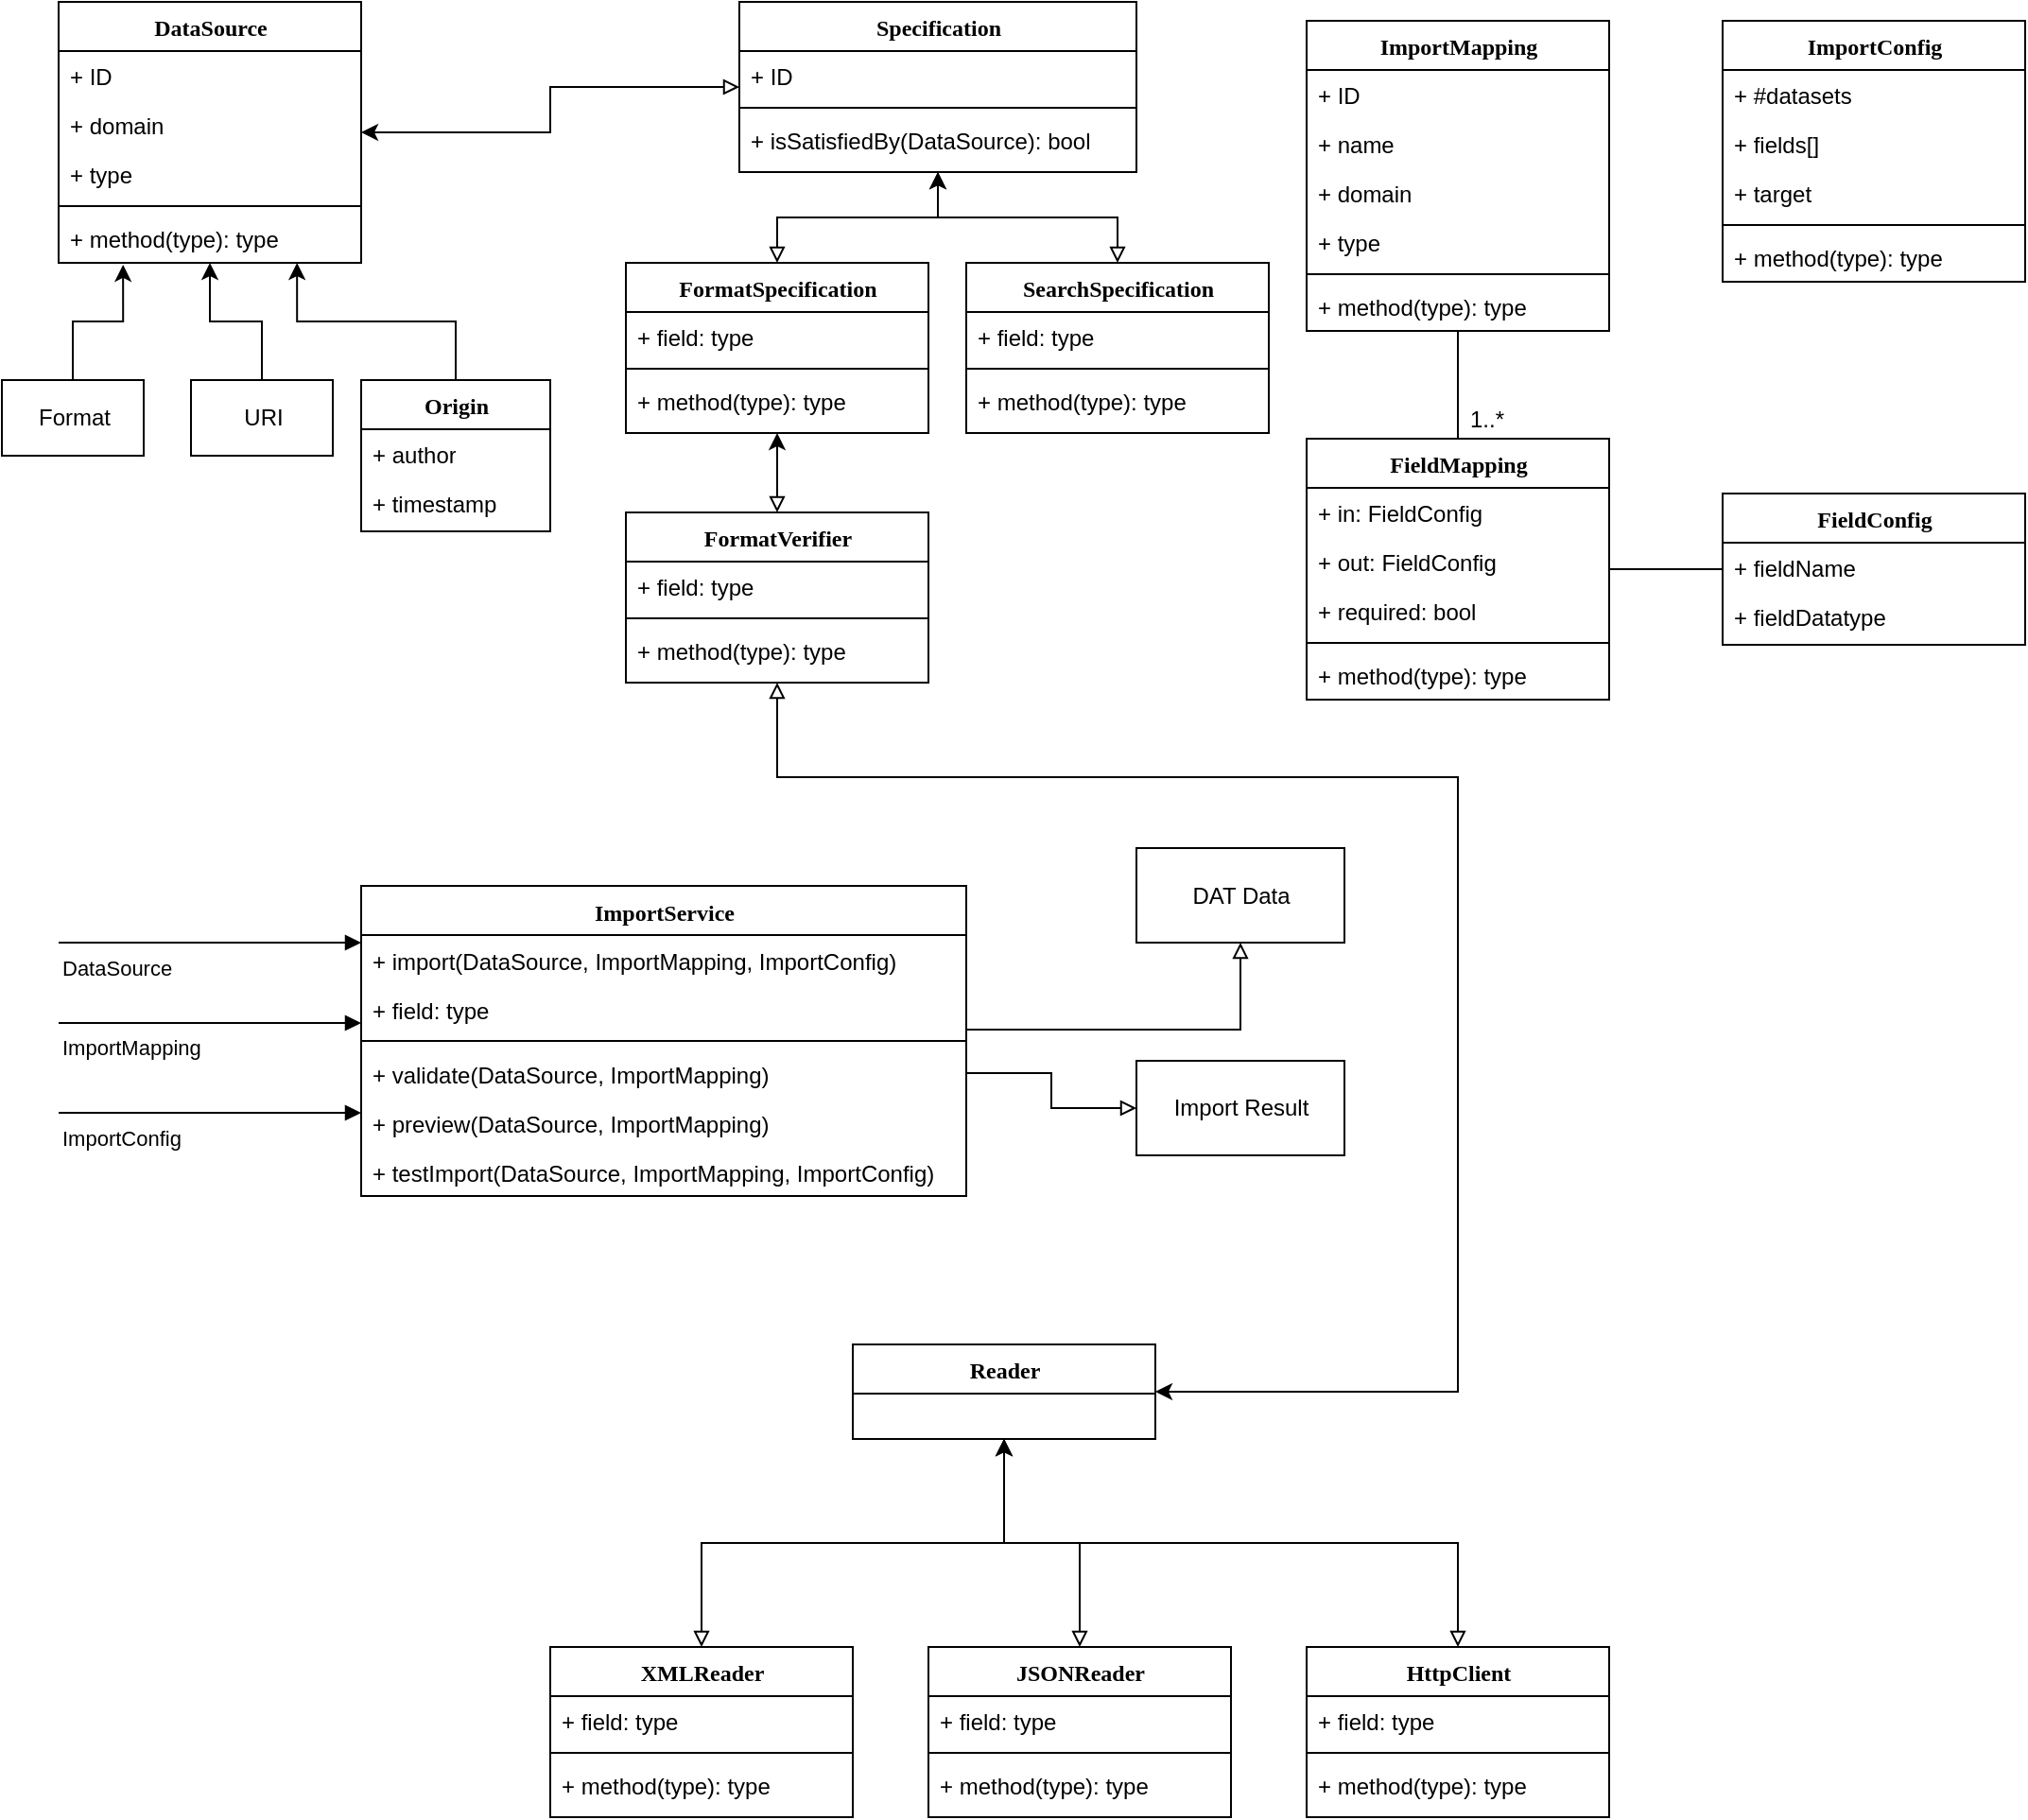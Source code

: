 <mxfile version="12.3.0" type="github" pages="1">
  <diagram name="Page-1" id="6133507b-19e7-1e82-6fc7-422aa6c4b21f">
    <mxGraphModel dx="2062" dy="1129" grid="1" gridSize="10" guides="1" tooltips="1" connect="1" arrows="1" fold="1" page="1" pageScale="1" pageWidth="1100" pageHeight="850" background="#ffffff" math="0" shadow="0">
      <root>
        <mxCell id="0"/>
        <mxCell id="1" parent="0"/>
        <mxCell id="tQbu4OHNhD7reHEDY6yL-50" value="ImportConfig" style="swimlane;html=1;fontStyle=1;align=center;verticalAlign=top;childLayout=stackLayout;horizontal=1;startSize=26;horizontalStack=0;resizeParent=1;resizeLast=0;collapsible=1;marginBottom=0;swimlaneFillColor=#ffffff;rounded=0;shadow=0;comic=0;labelBackgroundColor=none;strokeWidth=1;fillColor=none;fontFamily=Verdana;fontSize=12" parent="1" vertex="1">
          <mxGeometry x="920" y="60" width="160" height="138" as="geometry"/>
        </mxCell>
        <mxCell id="tQbu4OHNhD7reHEDY6yL-51" value="&lt;div&gt;+ #datasets&lt;/div&gt;" style="text;html=1;strokeColor=none;fillColor=none;align=left;verticalAlign=top;spacingLeft=4;spacingRight=4;whiteSpace=wrap;overflow=hidden;rotatable=0;points=[[0,0.5],[1,0.5]];portConstraint=eastwest;" parent="tQbu4OHNhD7reHEDY6yL-50" vertex="1">
          <mxGeometry y="26" width="160" height="26" as="geometry"/>
        </mxCell>
        <mxCell id="tQbu4OHNhD7reHEDY6yL-52" value="+ fields[]" style="text;html=1;strokeColor=none;fillColor=none;align=left;verticalAlign=top;spacingLeft=4;spacingRight=4;whiteSpace=wrap;overflow=hidden;rotatable=0;points=[[0,0.5],[1,0.5]];portConstraint=eastwest;" parent="tQbu4OHNhD7reHEDY6yL-50" vertex="1">
          <mxGeometry y="52" width="160" height="26" as="geometry"/>
        </mxCell>
        <mxCell id="tQbu4OHNhD7reHEDY6yL-55" value="+ target" style="text;html=1;strokeColor=none;fillColor=none;align=left;verticalAlign=top;spacingLeft=4;spacingRight=4;whiteSpace=wrap;overflow=hidden;rotatable=0;points=[[0,0.5],[1,0.5]];portConstraint=eastwest;" parent="tQbu4OHNhD7reHEDY6yL-50" vertex="1">
          <mxGeometry y="78" width="160" height="26" as="geometry"/>
        </mxCell>
        <mxCell id="tQbu4OHNhD7reHEDY6yL-53" value="" style="line;html=1;strokeWidth=1;fillColor=none;align=left;verticalAlign=middle;spacingTop=-1;spacingLeft=3;spacingRight=3;rotatable=0;labelPosition=right;points=[];portConstraint=eastwest;" parent="tQbu4OHNhD7reHEDY6yL-50" vertex="1">
          <mxGeometry y="104" width="160" height="8" as="geometry"/>
        </mxCell>
        <mxCell id="tQbu4OHNhD7reHEDY6yL-54" value="+ method(type): type" style="text;html=1;strokeColor=none;fillColor=none;align=left;verticalAlign=top;spacingLeft=4;spacingRight=4;whiteSpace=wrap;overflow=hidden;rotatable=0;points=[[0,0.5],[1,0.5]];portConstraint=eastwest;" parent="tQbu4OHNhD7reHEDY6yL-50" vertex="1">
          <mxGeometry y="112" width="160" height="26" as="geometry"/>
        </mxCell>
        <mxCell id="tQbu4OHNhD7reHEDY6yL-57" value="" style="group" parent="1" vertex="1" connectable="0">
          <mxGeometry x="700" y="60" width="380" height="359" as="geometry"/>
        </mxCell>
        <mxCell id="tQbu4OHNhD7reHEDY6yL-25" value="ImportMapping" style="swimlane;html=1;fontStyle=1;align=center;verticalAlign=top;childLayout=stackLayout;horizontal=1;startSize=26;horizontalStack=0;resizeParent=1;resizeLast=0;collapsible=1;marginBottom=0;swimlaneFillColor=#ffffff;rounded=0;shadow=0;comic=0;labelBackgroundColor=none;strokeWidth=1;fillColor=none;fontFamily=Verdana;fontSize=12" parent="tQbu4OHNhD7reHEDY6yL-57" vertex="1">
          <mxGeometry width="160" height="164" as="geometry"/>
        </mxCell>
        <mxCell id="tQbu4OHNhD7reHEDY6yL-26" value="+ ID" style="text;html=1;strokeColor=none;fillColor=none;align=left;verticalAlign=top;spacingLeft=4;spacingRight=4;whiteSpace=wrap;overflow=hidden;rotatable=0;points=[[0,0.5],[1,0.5]];portConstraint=eastwest;" parent="tQbu4OHNhD7reHEDY6yL-25" vertex="1">
          <mxGeometry y="26" width="160" height="26" as="geometry"/>
        </mxCell>
        <mxCell id="tQbu4OHNhD7reHEDY6yL-27" value="+ name" style="text;html=1;strokeColor=none;fillColor=none;align=left;verticalAlign=top;spacingLeft=4;spacingRight=4;whiteSpace=wrap;overflow=hidden;rotatable=0;points=[[0,0.5],[1,0.5]];portConstraint=eastwest;" parent="tQbu4OHNhD7reHEDY6yL-25" vertex="1">
          <mxGeometry y="52" width="160" height="26" as="geometry"/>
        </mxCell>
        <mxCell id="tQbu4OHNhD7reHEDY6yL-30" value="+ domain" style="text;html=1;strokeColor=none;fillColor=none;align=left;verticalAlign=top;spacingLeft=4;spacingRight=4;whiteSpace=wrap;overflow=hidden;rotatable=0;points=[[0,0.5],[1,0.5]];portConstraint=eastwest;" parent="tQbu4OHNhD7reHEDY6yL-25" vertex="1">
          <mxGeometry y="78" width="160" height="26" as="geometry"/>
        </mxCell>
        <mxCell id="tQbu4OHNhD7reHEDY6yL-31" value="+ type" style="text;html=1;strokeColor=none;fillColor=none;align=left;verticalAlign=top;spacingLeft=4;spacingRight=4;whiteSpace=wrap;overflow=hidden;rotatable=0;points=[[0,0.5],[1,0.5]];portConstraint=eastwest;" parent="tQbu4OHNhD7reHEDY6yL-25" vertex="1">
          <mxGeometry y="104" width="160" height="26" as="geometry"/>
        </mxCell>
        <mxCell id="tQbu4OHNhD7reHEDY6yL-28" value="" style="line;html=1;strokeWidth=1;fillColor=none;align=left;verticalAlign=middle;spacingTop=-1;spacingLeft=3;spacingRight=3;rotatable=0;labelPosition=right;points=[];portConstraint=eastwest;" parent="tQbu4OHNhD7reHEDY6yL-25" vertex="1">
          <mxGeometry y="130" width="160" height="8" as="geometry"/>
        </mxCell>
        <mxCell id="tQbu4OHNhD7reHEDY6yL-29" value="+ method(type): type" style="text;html=1;strokeColor=none;fillColor=none;align=left;verticalAlign=top;spacingLeft=4;spacingRight=4;whiteSpace=wrap;overflow=hidden;rotatable=0;points=[[0,0.5],[1,0.5]];portConstraint=eastwest;" parent="tQbu4OHNhD7reHEDY6yL-25" vertex="1">
          <mxGeometry y="138" width="160" height="26" as="geometry"/>
        </mxCell>
        <mxCell id="tQbu4OHNhD7reHEDY6yL-48" style="edgeStyle=orthogonalEdgeStyle;rounded=0;orthogonalLoop=1;jettySize=auto;html=1;endArrow=none;endFill=0;" parent="tQbu4OHNhD7reHEDY6yL-57" source="tQbu4OHNhD7reHEDY6yL-32" target="tQbu4OHNhD7reHEDY6yL-25" edge="1">
          <mxGeometry relative="1" as="geometry"/>
        </mxCell>
        <mxCell id="tQbu4OHNhD7reHEDY6yL-32" value="FieldMapping" style="swimlane;html=1;fontStyle=1;align=center;verticalAlign=top;childLayout=stackLayout;horizontal=1;startSize=26;horizontalStack=0;resizeParent=1;resizeLast=0;collapsible=1;marginBottom=0;swimlaneFillColor=#ffffff;rounded=0;shadow=0;comic=0;labelBackgroundColor=none;strokeWidth=1;fillColor=none;fontFamily=Verdana;fontSize=12" parent="tQbu4OHNhD7reHEDY6yL-57" vertex="1">
          <mxGeometry y="221" width="160" height="138" as="geometry"/>
        </mxCell>
        <mxCell id="tQbu4OHNhD7reHEDY6yL-33" value="+ in: FieldConfig" style="text;html=1;strokeColor=none;fillColor=none;align=left;verticalAlign=top;spacingLeft=4;spacingRight=4;whiteSpace=wrap;overflow=hidden;rotatable=0;points=[[0,0.5],[1,0.5]];portConstraint=eastwest;" parent="tQbu4OHNhD7reHEDY6yL-32" vertex="1">
          <mxGeometry y="26" width="160" height="26" as="geometry"/>
        </mxCell>
        <mxCell id="tQbu4OHNhD7reHEDY6yL-34" value="+ out: FieldConfig" style="text;html=1;strokeColor=none;fillColor=none;align=left;verticalAlign=top;spacingLeft=4;spacingRight=4;whiteSpace=wrap;overflow=hidden;rotatable=0;points=[[0,0.5],[1,0.5]];portConstraint=eastwest;" parent="tQbu4OHNhD7reHEDY6yL-32" vertex="1">
          <mxGeometry y="52" width="160" height="26" as="geometry"/>
        </mxCell>
        <mxCell id="tQbu4OHNhD7reHEDY6yL-37" value="+ required: bool" style="text;html=1;strokeColor=none;fillColor=none;align=left;verticalAlign=top;spacingLeft=4;spacingRight=4;whiteSpace=wrap;overflow=hidden;rotatable=0;points=[[0,0.5],[1,0.5]];portConstraint=eastwest;" parent="tQbu4OHNhD7reHEDY6yL-32" vertex="1">
          <mxGeometry y="78" width="160" height="26" as="geometry"/>
        </mxCell>
        <mxCell id="tQbu4OHNhD7reHEDY6yL-35" value="" style="line;html=1;strokeWidth=1;fillColor=none;align=left;verticalAlign=middle;spacingTop=-1;spacingLeft=3;spacingRight=3;rotatable=0;labelPosition=right;points=[];portConstraint=eastwest;" parent="tQbu4OHNhD7reHEDY6yL-32" vertex="1">
          <mxGeometry y="104" width="160" height="8" as="geometry"/>
        </mxCell>
        <mxCell id="tQbu4OHNhD7reHEDY6yL-36" value="+ method(type): type" style="text;html=1;strokeColor=none;fillColor=none;align=left;verticalAlign=top;spacingLeft=4;spacingRight=4;whiteSpace=wrap;overflow=hidden;rotatable=0;points=[[0,0.5],[1,0.5]];portConstraint=eastwest;" parent="tQbu4OHNhD7reHEDY6yL-32" vertex="1">
          <mxGeometry y="112" width="160" height="26" as="geometry"/>
        </mxCell>
        <mxCell id="tQbu4OHNhD7reHEDY6yL-38" value="FieldConfig" style="swimlane;html=1;fontStyle=1;align=center;verticalAlign=top;childLayout=stackLayout;horizontal=1;startSize=26;horizontalStack=0;resizeParent=1;resizeLast=0;collapsible=1;marginBottom=0;swimlaneFillColor=#ffffff;rounded=0;shadow=0;comic=0;labelBackgroundColor=none;strokeWidth=1;fillColor=none;fontFamily=Verdana;fontSize=12" parent="tQbu4OHNhD7reHEDY6yL-57" vertex="1">
          <mxGeometry x="220" y="250" width="160" height="80" as="geometry"/>
        </mxCell>
        <mxCell id="tQbu4OHNhD7reHEDY6yL-39" value="+ fieldName" style="text;html=1;strokeColor=none;fillColor=none;align=left;verticalAlign=top;spacingLeft=4;spacingRight=4;whiteSpace=wrap;overflow=hidden;rotatable=0;points=[[0,0.5],[1,0.5]];portConstraint=eastwest;" parent="tQbu4OHNhD7reHEDY6yL-38" vertex="1">
          <mxGeometry y="26" width="160" height="26" as="geometry"/>
        </mxCell>
        <mxCell id="tQbu4OHNhD7reHEDY6yL-40" value="+ fieldDatatype" style="text;html=1;strokeColor=none;fillColor=none;align=left;verticalAlign=top;spacingLeft=4;spacingRight=4;whiteSpace=wrap;overflow=hidden;rotatable=0;points=[[0,0.5],[1,0.5]];portConstraint=eastwest;" parent="tQbu4OHNhD7reHEDY6yL-38" vertex="1">
          <mxGeometry y="52" width="160" height="26" as="geometry"/>
        </mxCell>
        <mxCell id="tQbu4OHNhD7reHEDY6yL-47" style="edgeStyle=orthogonalEdgeStyle;rounded=0;orthogonalLoop=1;jettySize=auto;html=1;endArrow=none;endFill=0;" parent="tQbu4OHNhD7reHEDY6yL-57" source="tQbu4OHNhD7reHEDY6yL-32" target="tQbu4OHNhD7reHEDY6yL-38" edge="1">
          <mxGeometry relative="1" as="geometry"/>
        </mxCell>
        <mxCell id="tQbu4OHNhD7reHEDY6yL-49" value="1..*" style="text;html=1;align=center;verticalAlign=middle;resizable=0;points=[];;autosize=1;" parent="tQbu4OHNhD7reHEDY6yL-57" vertex="1">
          <mxGeometry x="80" y="201" width="30" height="20" as="geometry"/>
        </mxCell>
        <mxCell id="tQbu4OHNhD7reHEDY6yL-58" value="ImportService" style="swimlane;html=1;fontStyle=1;align=center;verticalAlign=top;childLayout=stackLayout;horizontal=1;startSize=26;horizontalStack=0;resizeParent=1;resizeLast=0;collapsible=1;marginBottom=0;swimlaneFillColor=#ffffff;rounded=0;shadow=0;comic=0;labelBackgroundColor=none;strokeWidth=1;fillColor=none;fontFamily=Verdana;fontSize=12" parent="1" vertex="1">
          <mxGeometry x="200" y="517.5" width="320" height="164" as="geometry"/>
        </mxCell>
        <mxCell id="tQbu4OHNhD7reHEDY6yL-65" value="+ import(DataSource, ImportMapping, ImportConfig)" style="text;html=1;strokeColor=none;fillColor=none;align=left;verticalAlign=top;spacingLeft=4;spacingRight=4;whiteSpace=wrap;overflow=hidden;rotatable=0;points=[[0,0.5],[1,0.5]];portConstraint=eastwest;" parent="tQbu4OHNhD7reHEDY6yL-58" vertex="1">
          <mxGeometry y="26" width="320" height="26" as="geometry"/>
        </mxCell>
        <mxCell id="tQbu4OHNhD7reHEDY6yL-86" value="" style="group" parent="tQbu4OHNhD7reHEDY6yL-58" vertex="1" connectable="0">
          <mxGeometry y="52" width="320" height="112" as="geometry"/>
        </mxCell>
        <mxCell id="tQbu4OHNhD7reHEDY6yL-59" value="+ field: type" style="text;html=1;strokeColor=none;fillColor=none;align=left;verticalAlign=top;spacingLeft=4;spacingRight=4;whiteSpace=wrap;overflow=hidden;rotatable=0;points=[[0,0.5],[1,0.5]];portConstraint=eastwest;" parent="tQbu4OHNhD7reHEDY6yL-86" vertex="1">
          <mxGeometry width="320" height="26" as="geometry"/>
        </mxCell>
        <mxCell id="tQbu4OHNhD7reHEDY6yL-61" value="" style="line;html=1;strokeWidth=1;fillColor=none;align=left;verticalAlign=middle;spacingTop=-1;spacingLeft=3;spacingRight=3;rotatable=0;labelPosition=right;points=[];portConstraint=eastwest;" parent="tQbu4OHNhD7reHEDY6yL-86" vertex="1">
          <mxGeometry y="26" width="320" height="8" as="geometry"/>
        </mxCell>
        <mxCell id="tQbu4OHNhD7reHEDY6yL-62" value="+ validate(DataSource, ImportMapping)" style="text;html=1;strokeColor=none;fillColor=none;align=left;verticalAlign=top;spacingLeft=4;spacingRight=4;whiteSpace=wrap;overflow=hidden;rotatable=0;points=[[0,0.5],[1,0.5]];portConstraint=eastwest;" parent="tQbu4OHNhD7reHEDY6yL-86" vertex="1">
          <mxGeometry y="34" width="320" height="26" as="geometry"/>
        </mxCell>
        <mxCell id="tQbu4OHNhD7reHEDY6yL-63" value="+ preview(DataSource, ImportMapping)" style="text;html=1;strokeColor=none;fillColor=none;align=left;verticalAlign=top;spacingLeft=4;spacingRight=4;whiteSpace=wrap;overflow=hidden;rotatable=0;points=[[0,0.5],[1,0.5]];portConstraint=eastwest;" parent="tQbu4OHNhD7reHEDY6yL-86" vertex="1">
          <mxGeometry y="60" width="320" height="26" as="geometry"/>
        </mxCell>
        <mxCell id="tQbu4OHNhD7reHEDY6yL-64" value="+ testImport(DataSource, ImportMapping, ImportConfig)" style="text;html=1;strokeColor=none;fillColor=none;align=left;verticalAlign=top;spacingLeft=4;spacingRight=4;whiteSpace=wrap;overflow=hidden;rotatable=0;points=[[0,0.5],[1,0.5]];portConstraint=eastwest;" parent="tQbu4OHNhD7reHEDY6yL-86" vertex="1">
          <mxGeometry y="86" width="320" height="26" as="geometry"/>
        </mxCell>
        <mxCell id="tQbu4OHNhD7reHEDY6yL-66" value="DataSource" style="endArrow=block;endFill=1;html=1;edgeStyle=orthogonalEdgeStyle;align=left;verticalAlign=top;" parent="1" edge="1">
          <mxGeometry x="-1" relative="1" as="geometry">
            <mxPoint x="40" y="547.5" as="sourcePoint"/>
            <mxPoint x="200" y="547.5" as="targetPoint"/>
          </mxGeometry>
        </mxCell>
        <mxCell id="tQbu4OHNhD7reHEDY6yL-68" value="ImportMapping" style="endArrow=block;endFill=1;html=1;edgeStyle=orthogonalEdgeStyle;align=left;verticalAlign=top;" parent="1" edge="1">
          <mxGeometry x="-1" relative="1" as="geometry">
            <mxPoint x="40" y="590" as="sourcePoint"/>
            <mxPoint x="200" y="590" as="targetPoint"/>
          </mxGeometry>
        </mxCell>
        <mxCell id="tQbu4OHNhD7reHEDY6yL-70" value="ImportConfig" style="endArrow=block;endFill=1;html=1;edgeStyle=orthogonalEdgeStyle;align=left;verticalAlign=top;" parent="1" edge="1">
          <mxGeometry x="-1" relative="1" as="geometry">
            <mxPoint x="40" y="637.5" as="sourcePoint"/>
            <mxPoint x="200" y="637.5" as="targetPoint"/>
          </mxGeometry>
        </mxCell>
        <mxCell id="tQbu4OHNhD7reHEDY6yL-79" style="edgeStyle=orthogonalEdgeStyle;rounded=0;orthogonalLoop=1;jettySize=auto;html=1;endArrow=none;endFill=0;entryX=1;entryY=-0.25;entryDx=0;entryDy=0;entryPerimeter=0;startArrow=block;startFill=0;comic=0;strokeWidth=1;" parent="1" source="tQbu4OHNhD7reHEDY6yL-72" target="tQbu4OHNhD7reHEDY6yL-61" edge="1">
          <mxGeometry relative="1" as="geometry"/>
        </mxCell>
        <mxCell id="tQbu4OHNhD7reHEDY6yL-72" value="DAT Data" style="html=1;" parent="1" vertex="1">
          <mxGeometry x="610" y="497.5" width="110" height="50" as="geometry"/>
        </mxCell>
        <mxCell id="tQbu4OHNhD7reHEDY6yL-77" style="edgeStyle=orthogonalEdgeStyle;rounded=0;orthogonalLoop=1;jettySize=auto;html=1;endArrow=none;endFill=0;startArrow=block;startFill=0;entryX=1;entryY=0.5;entryDx=0;entryDy=0;" parent="1" source="tQbu4OHNhD7reHEDY6yL-73" target="tQbu4OHNhD7reHEDY6yL-62" edge="1">
          <mxGeometry relative="1" as="geometry"/>
        </mxCell>
        <mxCell id="tQbu4OHNhD7reHEDY6yL-73" value="Import Result" style="html=1;" parent="1" vertex="1">
          <mxGeometry x="610" y="610" width="110" height="50" as="geometry"/>
        </mxCell>
        <mxCell id="tQbu4OHNhD7reHEDY6yL-80" value="Reader" style="swimlane;html=1;fontStyle=1;align=center;verticalAlign=top;childLayout=stackLayout;horizontal=1;startSize=26;horizontalStack=0;resizeParent=1;resizeLast=0;collapsible=1;marginBottom=0;swimlaneFillColor=#ffffff;rounded=0;shadow=0;comic=0;labelBackgroundColor=none;strokeWidth=1;fillColor=none;fontFamily=Verdana;fontSize=12" parent="1" vertex="1">
          <mxGeometry x="460" y="760" width="160" height="50" as="geometry"/>
        </mxCell>
        <mxCell id="tQbu4OHNhD7reHEDY6yL-103" style="edgeStyle=orthogonalEdgeStyle;rounded=0;comic=0;orthogonalLoop=1;jettySize=auto;html=1;startArrow=block;startFill=0;endArrow=classic;endFill=1;strokeWidth=1;" parent="1" source="tQbu4OHNhD7reHEDY6yL-90" target="tQbu4OHNhD7reHEDY6yL-80" edge="1">
          <mxGeometry relative="1" as="geometry"/>
        </mxCell>
        <mxCell id="tQbu4OHNhD7reHEDY6yL-90" value="XMLReader" style="swimlane;html=1;fontStyle=1;align=center;verticalAlign=top;childLayout=stackLayout;horizontal=1;startSize=26;horizontalStack=0;resizeParent=1;resizeLast=0;collapsible=1;marginBottom=0;swimlaneFillColor=#ffffff;rounded=0;shadow=0;comic=0;labelBackgroundColor=none;strokeWidth=1;fillColor=none;fontFamily=Verdana;fontSize=12" parent="1" vertex="1">
          <mxGeometry x="300" y="920" width="160" height="90" as="geometry"/>
        </mxCell>
        <mxCell id="tQbu4OHNhD7reHEDY6yL-92" value="+ field: type" style="text;html=1;strokeColor=none;fillColor=none;align=left;verticalAlign=top;spacingLeft=4;spacingRight=4;whiteSpace=wrap;overflow=hidden;rotatable=0;points=[[0,0.5],[1,0.5]];portConstraint=eastwest;" parent="tQbu4OHNhD7reHEDY6yL-90" vertex="1">
          <mxGeometry y="26" width="160" height="26" as="geometry"/>
        </mxCell>
        <mxCell id="tQbu4OHNhD7reHEDY6yL-94" value="" style="line;html=1;strokeWidth=1;fillColor=none;align=left;verticalAlign=middle;spacingTop=-1;spacingLeft=3;spacingRight=3;rotatable=0;labelPosition=right;points=[];portConstraint=eastwest;" parent="tQbu4OHNhD7reHEDY6yL-90" vertex="1">
          <mxGeometry y="52" width="160" height="8" as="geometry"/>
        </mxCell>
        <mxCell id="tQbu4OHNhD7reHEDY6yL-95" value="+ method(type): type" style="text;html=1;strokeColor=none;fillColor=none;align=left;verticalAlign=top;spacingLeft=4;spacingRight=4;whiteSpace=wrap;overflow=hidden;rotatable=0;points=[[0,0.5],[1,0.5]];portConstraint=eastwest;" parent="tQbu4OHNhD7reHEDY6yL-90" vertex="1">
          <mxGeometry y="60" width="160" height="26" as="geometry"/>
        </mxCell>
        <mxCell id="tQbu4OHNhD7reHEDY6yL-102" style="edgeStyle=orthogonalEdgeStyle;rounded=0;comic=0;orthogonalLoop=1;jettySize=auto;html=1;startArrow=block;startFill=0;endArrow=classic;endFill=1;strokeWidth=1;" parent="1" source="tQbu4OHNhD7reHEDY6yL-97" target="tQbu4OHNhD7reHEDY6yL-80" edge="1">
          <mxGeometry relative="1" as="geometry"/>
        </mxCell>
        <mxCell id="tQbu4OHNhD7reHEDY6yL-97" value="JSONReader" style="swimlane;html=1;fontStyle=1;align=center;verticalAlign=top;childLayout=stackLayout;horizontal=1;startSize=26;horizontalStack=0;resizeParent=1;resizeLast=0;collapsible=1;marginBottom=0;swimlaneFillColor=#ffffff;rounded=0;shadow=0;comic=0;labelBackgroundColor=none;strokeWidth=1;fillColor=none;fontFamily=Verdana;fontSize=12" parent="1" vertex="1">
          <mxGeometry x="500" y="920" width="160" height="90" as="geometry"/>
        </mxCell>
        <mxCell id="tQbu4OHNhD7reHEDY6yL-98" value="+ field: type" style="text;html=1;strokeColor=none;fillColor=none;align=left;verticalAlign=top;spacingLeft=4;spacingRight=4;whiteSpace=wrap;overflow=hidden;rotatable=0;points=[[0,0.5],[1,0.5]];portConstraint=eastwest;" parent="tQbu4OHNhD7reHEDY6yL-97" vertex="1">
          <mxGeometry y="26" width="160" height="26" as="geometry"/>
        </mxCell>
        <mxCell id="tQbu4OHNhD7reHEDY6yL-99" value="" style="line;html=1;strokeWidth=1;fillColor=none;align=left;verticalAlign=middle;spacingTop=-1;spacingLeft=3;spacingRight=3;rotatable=0;labelPosition=right;points=[];portConstraint=eastwest;" parent="tQbu4OHNhD7reHEDY6yL-97" vertex="1">
          <mxGeometry y="52" width="160" height="8" as="geometry"/>
        </mxCell>
        <mxCell id="tQbu4OHNhD7reHEDY6yL-100" value="+ method(type): type" style="text;html=1;strokeColor=none;fillColor=none;align=left;verticalAlign=top;spacingLeft=4;spacingRight=4;whiteSpace=wrap;overflow=hidden;rotatable=0;points=[[0,0.5],[1,0.5]];portConstraint=eastwest;" parent="tQbu4OHNhD7reHEDY6yL-97" vertex="1">
          <mxGeometry y="60" width="160" height="26" as="geometry"/>
        </mxCell>
        <mxCell id="tQbu4OHNhD7reHEDY6yL-110" style="edgeStyle=orthogonalEdgeStyle;rounded=0;comic=0;orthogonalLoop=1;jettySize=auto;html=1;startArrow=block;startFill=0;endArrow=classic;endFill=1;strokeWidth=1;exitX=0.5;exitY=0;exitDx=0;exitDy=0;" parent="1" source="tQbu4OHNhD7reHEDY6yL-104" target="tQbu4OHNhD7reHEDY6yL-80" edge="1">
          <mxGeometry relative="1" as="geometry"/>
        </mxCell>
        <mxCell id="tQbu4OHNhD7reHEDY6yL-104" value="HttpClient" style="swimlane;html=1;fontStyle=1;align=center;verticalAlign=top;childLayout=stackLayout;horizontal=1;startSize=26;horizontalStack=0;resizeParent=1;resizeLast=0;collapsible=1;marginBottom=0;swimlaneFillColor=#ffffff;rounded=0;shadow=0;comic=0;labelBackgroundColor=none;strokeWidth=1;fillColor=none;fontFamily=Verdana;fontSize=12" parent="1" vertex="1">
          <mxGeometry x="700" y="920" width="160" height="90" as="geometry"/>
        </mxCell>
        <mxCell id="tQbu4OHNhD7reHEDY6yL-105" value="+ field: type" style="text;html=1;strokeColor=none;fillColor=none;align=left;verticalAlign=top;spacingLeft=4;spacingRight=4;whiteSpace=wrap;overflow=hidden;rotatable=0;points=[[0,0.5],[1,0.5]];portConstraint=eastwest;" parent="tQbu4OHNhD7reHEDY6yL-104" vertex="1">
          <mxGeometry y="26" width="160" height="26" as="geometry"/>
        </mxCell>
        <mxCell id="tQbu4OHNhD7reHEDY6yL-106" value="" style="line;html=1;strokeWidth=1;fillColor=none;align=left;verticalAlign=middle;spacingTop=-1;spacingLeft=3;spacingRight=3;rotatable=0;labelPosition=right;points=[];portConstraint=eastwest;" parent="tQbu4OHNhD7reHEDY6yL-104" vertex="1">
          <mxGeometry y="52" width="160" height="8" as="geometry"/>
        </mxCell>
        <mxCell id="tQbu4OHNhD7reHEDY6yL-107" value="+ method(type): type" style="text;html=1;strokeColor=none;fillColor=none;align=left;verticalAlign=top;spacingLeft=4;spacingRight=4;whiteSpace=wrap;overflow=hidden;rotatable=0;points=[[0,0.5],[1,0.5]];portConstraint=eastwest;" parent="tQbu4OHNhD7reHEDY6yL-104" vertex="1">
          <mxGeometry y="60" width="160" height="26" as="geometry"/>
        </mxCell>
        <mxCell id="tQbu4OHNhD7reHEDY6yL-2" value="&lt;div&gt;DataSource&lt;/div&gt;" style="swimlane;html=1;fontStyle=1;align=center;verticalAlign=top;childLayout=stackLayout;horizontal=1;startSize=26;horizontalStack=0;resizeParent=1;resizeLast=0;collapsible=1;marginBottom=0;swimlaneFillColor=#ffffff;rounded=0;shadow=0;comic=0;labelBackgroundColor=none;strokeWidth=1;fillColor=none;fontFamily=Verdana;fontSize=12" parent="1" vertex="1">
          <mxGeometry x="40" y="50" width="160" height="138" as="geometry"/>
        </mxCell>
        <mxCell id="tQbu4OHNhD7reHEDY6yL-3" value="+ ID" style="text;html=1;strokeColor=none;fillColor=none;align=left;verticalAlign=top;spacingLeft=4;spacingRight=4;whiteSpace=wrap;overflow=hidden;rotatable=0;points=[[0,0.5],[1,0.5]];portConstraint=eastwest;" parent="tQbu4OHNhD7reHEDY6yL-2" vertex="1">
          <mxGeometry y="26" width="160" height="26" as="geometry"/>
        </mxCell>
        <mxCell id="tQbu4OHNhD7reHEDY6yL-4" value="+ domain" style="text;html=1;strokeColor=none;fillColor=none;align=left;verticalAlign=top;spacingLeft=4;spacingRight=4;whiteSpace=wrap;overflow=hidden;rotatable=0;points=[[0,0.5],[1,0.5]];portConstraint=eastwest;" parent="tQbu4OHNhD7reHEDY6yL-2" vertex="1">
          <mxGeometry y="52" width="160" height="26" as="geometry"/>
        </mxCell>
        <mxCell id="tQbu4OHNhD7reHEDY6yL-7" value="+ type" style="text;html=1;strokeColor=none;fillColor=none;align=left;verticalAlign=top;spacingLeft=4;spacingRight=4;whiteSpace=wrap;overflow=hidden;rotatable=0;points=[[0,0.5],[1,0.5]];portConstraint=eastwest;" parent="tQbu4OHNhD7reHEDY6yL-2" vertex="1">
          <mxGeometry y="78" width="160" height="26" as="geometry"/>
        </mxCell>
        <mxCell id="tQbu4OHNhD7reHEDY6yL-5" value="" style="line;html=1;strokeWidth=1;fillColor=none;align=left;verticalAlign=middle;spacingTop=-1;spacingLeft=3;spacingRight=3;rotatable=0;labelPosition=right;points=[];portConstraint=eastwest;" parent="tQbu4OHNhD7reHEDY6yL-2" vertex="1">
          <mxGeometry y="104" width="160" height="8" as="geometry"/>
        </mxCell>
        <mxCell id="tQbu4OHNhD7reHEDY6yL-6" value="+ method(type): type" style="text;html=1;strokeColor=none;fillColor=none;align=left;verticalAlign=top;spacingLeft=4;spacingRight=4;whiteSpace=wrap;overflow=hidden;rotatable=0;points=[[0,0.5],[1,0.5]];portConstraint=eastwest;" parent="tQbu4OHNhD7reHEDY6yL-2" vertex="1">
          <mxGeometry y="112" width="160" height="26" as="geometry"/>
        </mxCell>
        <mxCell id="tQbu4OHNhD7reHEDY6yL-16" style="edgeStyle=orthogonalEdgeStyle;rounded=0;orthogonalLoop=1;jettySize=auto;html=1;entryX=0.213;entryY=1.038;entryDx=0;entryDy=0;entryPerimeter=0;" parent="1" source="tQbu4OHNhD7reHEDY6yL-10" target="tQbu4OHNhD7reHEDY6yL-6" edge="1">
          <mxGeometry relative="1" as="geometry"/>
        </mxCell>
        <mxCell id="tQbu4OHNhD7reHEDY6yL-10" value="Format" style="html=1;" parent="1" vertex="1">
          <mxGeometry x="10" y="250" width="75" height="40" as="geometry"/>
        </mxCell>
        <mxCell id="tQbu4OHNhD7reHEDY6yL-15" style="edgeStyle=orthogonalEdgeStyle;rounded=0;orthogonalLoop=1;jettySize=auto;html=1;" parent="1" source="tQbu4OHNhD7reHEDY6yL-14" target="tQbu4OHNhD7reHEDY6yL-2" edge="1">
          <mxGeometry relative="1" as="geometry"/>
        </mxCell>
        <mxCell id="tQbu4OHNhD7reHEDY6yL-14" value="URI" style="html=1;" parent="1" vertex="1">
          <mxGeometry x="110" y="250" width="75" height="40" as="geometry"/>
        </mxCell>
        <mxCell id="tQbu4OHNhD7reHEDY6yL-24" style="edgeStyle=orthogonalEdgeStyle;rounded=0;orthogonalLoop=1;jettySize=auto;html=1;entryX=0.788;entryY=1;entryDx=0;entryDy=0;entryPerimeter=0;" parent="1" source="tQbu4OHNhD7reHEDY6yL-19" target="tQbu4OHNhD7reHEDY6yL-6" edge="1">
          <mxGeometry relative="1" as="geometry"/>
        </mxCell>
        <mxCell id="tQbu4OHNhD7reHEDY6yL-19" value="Origin" style="swimlane;html=1;fontStyle=1;align=center;verticalAlign=top;childLayout=stackLayout;horizontal=1;startSize=26;horizontalStack=0;resizeParent=1;resizeLast=0;collapsible=1;marginBottom=0;swimlaneFillColor=#ffffff;rounded=0;shadow=0;comic=0;labelBackgroundColor=none;strokeWidth=1;fillColor=none;fontFamily=Verdana;fontSize=12" parent="1" vertex="1">
          <mxGeometry x="200" y="250" width="100" height="80" as="geometry"/>
        </mxCell>
        <mxCell id="tQbu4OHNhD7reHEDY6yL-20" value="+ author" style="text;html=1;strokeColor=none;fillColor=none;align=left;verticalAlign=top;spacingLeft=4;spacingRight=4;whiteSpace=wrap;overflow=hidden;rotatable=0;points=[[0,0.5],[1,0.5]];portConstraint=eastwest;" parent="tQbu4OHNhD7reHEDY6yL-19" vertex="1">
          <mxGeometry y="26" width="100" height="26" as="geometry"/>
        </mxCell>
        <mxCell id="tQbu4OHNhD7reHEDY6yL-21" value="+ timestamp" style="text;html=1;strokeColor=none;fillColor=none;align=left;verticalAlign=top;spacingLeft=4;spacingRight=4;whiteSpace=wrap;overflow=hidden;rotatable=0;points=[[0,0.5],[1,0.5]];portConstraint=eastwest;" parent="tQbu4OHNhD7reHEDY6yL-19" vertex="1">
          <mxGeometry y="52" width="100" height="26" as="geometry"/>
        </mxCell>
        <mxCell id="tQbu4OHNhD7reHEDY6yL-137" style="edgeStyle=orthogonalEdgeStyle;rounded=0;comic=0;orthogonalLoop=1;jettySize=auto;html=1;startArrow=block;startFill=0;endArrow=classic;endFill=1;strokeWidth=1;" parent="1" source="tQbu4OHNhD7reHEDY6yL-131" target="tQbu4OHNhD7reHEDY6yL-2" edge="1">
          <mxGeometry relative="1" as="geometry"/>
        </mxCell>
        <mxCell id="tQbu4OHNhD7reHEDY6yL-131" value="Specification" style="swimlane;html=1;fontStyle=1;align=center;verticalAlign=top;childLayout=stackLayout;horizontal=1;startSize=26;horizontalStack=0;resizeParent=1;resizeLast=0;collapsible=1;marginBottom=0;swimlaneFillColor=#ffffff;rounded=0;shadow=0;comic=0;labelBackgroundColor=none;strokeWidth=1;fillColor=none;fontFamily=Verdana;fontSize=12" parent="1" vertex="1">
          <mxGeometry x="400" y="50" width="210" height="90" as="geometry"/>
        </mxCell>
        <mxCell id="tQbu4OHNhD7reHEDY6yL-132" value="+ ID" style="text;html=1;strokeColor=none;fillColor=none;align=left;verticalAlign=top;spacingLeft=4;spacingRight=4;whiteSpace=wrap;overflow=hidden;rotatable=0;points=[[0,0.5],[1,0.5]];portConstraint=eastwest;" parent="tQbu4OHNhD7reHEDY6yL-131" vertex="1">
          <mxGeometry y="26" width="210" height="26" as="geometry"/>
        </mxCell>
        <mxCell id="tQbu4OHNhD7reHEDY6yL-135" value="" style="line;html=1;strokeWidth=1;fillColor=none;align=left;verticalAlign=middle;spacingTop=-1;spacingLeft=3;spacingRight=3;rotatable=0;labelPosition=right;points=[];portConstraint=eastwest;" parent="tQbu4OHNhD7reHEDY6yL-131" vertex="1">
          <mxGeometry y="52" width="210" height="8" as="geometry"/>
        </mxCell>
        <mxCell id="tQbu4OHNhD7reHEDY6yL-136" value="+ isSatisfiedBy(DataSource): bool" style="text;html=1;strokeColor=none;fillColor=none;align=left;verticalAlign=top;spacingLeft=4;spacingRight=4;whiteSpace=wrap;overflow=hidden;rotatable=0;points=[[0,0.5],[1,0.5]];portConstraint=eastwest;" parent="tQbu4OHNhD7reHEDY6yL-131" vertex="1">
          <mxGeometry y="60" width="210" height="26" as="geometry"/>
        </mxCell>
        <mxCell id="tQbu4OHNhD7reHEDY6yL-142" style="edgeStyle=orthogonalEdgeStyle;rounded=0;comic=0;orthogonalLoop=1;jettySize=auto;html=1;startArrow=block;startFill=0;endArrow=classic;endFill=1;strokeWidth=1;" parent="1" source="tQbu4OHNhD7reHEDY6yL-138" target="tQbu4OHNhD7reHEDY6yL-131" edge="1">
          <mxGeometry relative="1" as="geometry"/>
        </mxCell>
        <mxCell id="tQbu4OHNhD7reHEDY6yL-138" value="FormatSpecification" style="swimlane;html=1;fontStyle=1;align=center;verticalAlign=top;childLayout=stackLayout;horizontal=1;startSize=26;horizontalStack=0;resizeParent=1;resizeLast=0;collapsible=1;marginBottom=0;swimlaneFillColor=#ffffff;rounded=0;shadow=0;comic=0;labelBackgroundColor=none;strokeWidth=1;fillColor=none;fontFamily=Verdana;fontSize=12" parent="1" vertex="1">
          <mxGeometry x="340" y="188" width="160" height="90" as="geometry"/>
        </mxCell>
        <mxCell id="tQbu4OHNhD7reHEDY6yL-139" value="+ field: type" style="text;html=1;strokeColor=none;fillColor=none;align=left;verticalAlign=top;spacingLeft=4;spacingRight=4;whiteSpace=wrap;overflow=hidden;rotatable=0;points=[[0,0.5],[1,0.5]];portConstraint=eastwest;" parent="tQbu4OHNhD7reHEDY6yL-138" vertex="1">
          <mxGeometry y="26" width="160" height="26" as="geometry"/>
        </mxCell>
        <mxCell id="tQbu4OHNhD7reHEDY6yL-140" value="" style="line;html=1;strokeWidth=1;fillColor=none;align=left;verticalAlign=middle;spacingTop=-1;spacingLeft=3;spacingRight=3;rotatable=0;labelPosition=right;points=[];portConstraint=eastwest;" parent="tQbu4OHNhD7reHEDY6yL-138" vertex="1">
          <mxGeometry y="52" width="160" height="8" as="geometry"/>
        </mxCell>
        <mxCell id="tQbu4OHNhD7reHEDY6yL-141" value="+ method(type): type" style="text;html=1;strokeColor=none;fillColor=none;align=left;verticalAlign=top;spacingLeft=4;spacingRight=4;whiteSpace=wrap;overflow=hidden;rotatable=0;points=[[0,0.5],[1,0.5]];portConstraint=eastwest;" parent="tQbu4OHNhD7reHEDY6yL-138" vertex="1">
          <mxGeometry y="60" width="160" height="26" as="geometry"/>
        </mxCell>
        <mxCell id="tQbu4OHNhD7reHEDY6yL-147" style="edgeStyle=orthogonalEdgeStyle;rounded=0;comic=0;orthogonalLoop=1;jettySize=auto;html=1;startArrow=block;startFill=0;endArrow=classic;endFill=1;strokeWidth=1;" parent="1" source="tQbu4OHNhD7reHEDY6yL-143" target="tQbu4OHNhD7reHEDY6yL-131" edge="1">
          <mxGeometry relative="1" as="geometry"/>
        </mxCell>
        <mxCell id="tQbu4OHNhD7reHEDY6yL-143" value="SearchSpecification" style="swimlane;html=1;fontStyle=1;align=center;verticalAlign=top;childLayout=stackLayout;horizontal=1;startSize=26;horizontalStack=0;resizeParent=1;resizeLast=0;collapsible=1;marginBottom=0;swimlaneFillColor=#ffffff;rounded=0;shadow=0;comic=0;labelBackgroundColor=none;strokeWidth=1;fillColor=none;fontFamily=Verdana;fontSize=12" parent="1" vertex="1">
          <mxGeometry x="520" y="188" width="160" height="90" as="geometry"/>
        </mxCell>
        <mxCell id="tQbu4OHNhD7reHEDY6yL-144" value="+ field: type" style="text;html=1;strokeColor=none;fillColor=none;align=left;verticalAlign=top;spacingLeft=4;spacingRight=4;whiteSpace=wrap;overflow=hidden;rotatable=0;points=[[0,0.5],[1,0.5]];portConstraint=eastwest;" parent="tQbu4OHNhD7reHEDY6yL-143" vertex="1">
          <mxGeometry y="26" width="160" height="26" as="geometry"/>
        </mxCell>
        <mxCell id="tQbu4OHNhD7reHEDY6yL-145" value="" style="line;html=1;strokeWidth=1;fillColor=none;align=left;verticalAlign=middle;spacingTop=-1;spacingLeft=3;spacingRight=3;rotatable=0;labelPosition=right;points=[];portConstraint=eastwest;" parent="tQbu4OHNhD7reHEDY6yL-143" vertex="1">
          <mxGeometry y="52" width="160" height="8" as="geometry"/>
        </mxCell>
        <mxCell id="tQbu4OHNhD7reHEDY6yL-146" value="+ method(type): type" style="text;html=1;strokeColor=none;fillColor=none;align=left;verticalAlign=top;spacingLeft=4;spacingRight=4;whiteSpace=wrap;overflow=hidden;rotatable=0;points=[[0,0.5],[1,0.5]];portConstraint=eastwest;" parent="tQbu4OHNhD7reHEDY6yL-143" vertex="1">
          <mxGeometry y="60" width="160" height="26" as="geometry"/>
        </mxCell>
        <mxCell id="tQbu4OHNhD7reHEDY6yL-152" style="edgeStyle=orthogonalEdgeStyle;rounded=0;comic=0;orthogonalLoop=1;jettySize=auto;html=1;startArrow=block;startFill=0;endArrow=classic;endFill=1;strokeWidth=1;" parent="1" source="tQbu4OHNhD7reHEDY6yL-148" target="tQbu4OHNhD7reHEDY6yL-138" edge="1">
          <mxGeometry relative="1" as="geometry"/>
        </mxCell>
        <mxCell id="tQbu4OHNhD7reHEDY6yL-153" style="edgeStyle=orthogonalEdgeStyle;rounded=0;comic=0;orthogonalLoop=1;jettySize=auto;html=1;startArrow=block;startFill=0;endArrow=classic;endFill=1;strokeWidth=1;" parent="1" source="tQbu4OHNhD7reHEDY6yL-148" target="tQbu4OHNhD7reHEDY6yL-80" edge="1">
          <mxGeometry relative="1" as="geometry">
            <Array as="points">
              <mxPoint x="420" y="460"/>
              <mxPoint x="780" y="460"/>
              <mxPoint x="780" y="785"/>
            </Array>
          </mxGeometry>
        </mxCell>
        <mxCell id="tQbu4OHNhD7reHEDY6yL-148" value="FormatVerifier" style="swimlane;html=1;fontStyle=1;align=center;verticalAlign=top;childLayout=stackLayout;horizontal=1;startSize=26;horizontalStack=0;resizeParent=1;resizeLast=0;collapsible=1;marginBottom=0;swimlaneFillColor=#ffffff;rounded=0;shadow=0;comic=0;labelBackgroundColor=none;strokeWidth=1;fillColor=none;fontFamily=Verdana;fontSize=12" parent="1" vertex="1">
          <mxGeometry x="340" y="320" width="160" height="90" as="geometry"/>
        </mxCell>
        <mxCell id="tQbu4OHNhD7reHEDY6yL-149" value="+ field: type" style="text;html=1;strokeColor=none;fillColor=none;align=left;verticalAlign=top;spacingLeft=4;spacingRight=4;whiteSpace=wrap;overflow=hidden;rotatable=0;points=[[0,0.5],[1,0.5]];portConstraint=eastwest;" parent="tQbu4OHNhD7reHEDY6yL-148" vertex="1">
          <mxGeometry y="26" width="160" height="26" as="geometry"/>
        </mxCell>
        <mxCell id="tQbu4OHNhD7reHEDY6yL-150" value="" style="line;html=1;strokeWidth=1;fillColor=none;align=left;verticalAlign=middle;spacingTop=-1;spacingLeft=3;spacingRight=3;rotatable=0;labelPosition=right;points=[];portConstraint=eastwest;" parent="tQbu4OHNhD7reHEDY6yL-148" vertex="1">
          <mxGeometry y="52" width="160" height="8" as="geometry"/>
        </mxCell>
        <mxCell id="tQbu4OHNhD7reHEDY6yL-151" value="+ method(type): type" style="text;html=1;strokeColor=none;fillColor=none;align=left;verticalAlign=top;spacingLeft=4;spacingRight=4;whiteSpace=wrap;overflow=hidden;rotatable=0;points=[[0,0.5],[1,0.5]];portConstraint=eastwest;" parent="tQbu4OHNhD7reHEDY6yL-148" vertex="1">
          <mxGeometry y="60" width="160" height="26" as="geometry"/>
        </mxCell>
      </root>
    </mxGraphModel>
  </diagram>
</mxfile>

